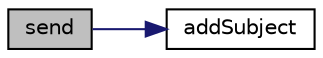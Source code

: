 digraph "send"
{
  edge [fontname="Helvetica",fontsize="10",labelfontname="Helvetica",labelfontsize="10"];
  node [fontname="Helvetica",fontsize="10",shape=record];
  rankdir="LR";
  Node1 [label="send",height=0.2,width=0.4,color="black", fillcolor="grey75", style="filled" fontcolor="black"];
  Node1 -> Node2 [color="midnightblue",fontsize="10",style="solid",fontname="Helvetica"];
  Node2 [label="addSubject",height=0.2,width=0.4,color="black", fillcolor="white", style="filled",URL="$class_mailer.html#afca153730fe26e45a98e1540f20b69f2"];
}
